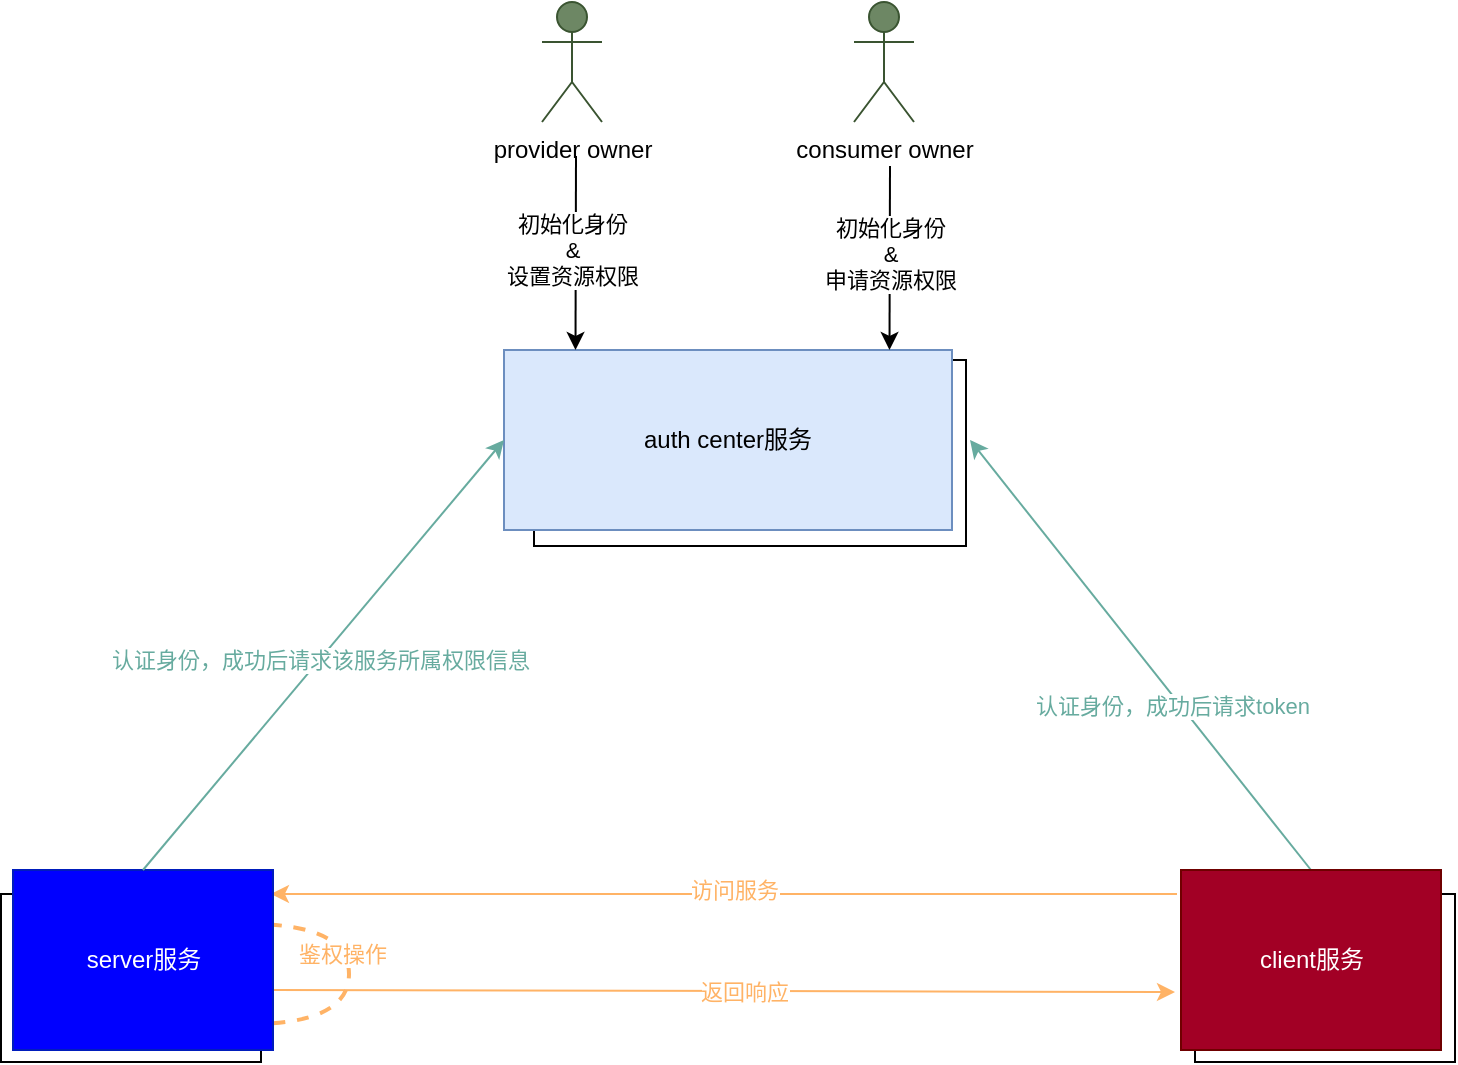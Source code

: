<mxfile version="15.2.1" type="github">
  <diagram id="Rt_aOJDZjldqN0n_Yfco" name="第 1 页">
    <mxGraphModel dx="1426" dy="749" grid="0" gridSize="10" guides="1" tooltips="1" connect="1" arrows="1" fold="1" page="1" pageScale="1" pageWidth="827" pageHeight="1169" math="0" shadow="0">
      <root>
        <mxCell id="0" />
        <mxCell id="1" parent="0" />
        <mxCell id="FW1CljVprD20GtqrH7NL-65" value="" style="rounded=0;whiteSpace=wrap;html=1;fillColor=#FFFFFF;" vertex="1" parent="1">
          <mxGeometry x="331" y="237" width="216" height="93" as="geometry" />
        </mxCell>
        <mxCell id="FW1CljVprD20GtqrH7NL-64" value="" style="rounded=0;whiteSpace=wrap;html=1;fillColor=#FFFFFF;" vertex="1" parent="1">
          <mxGeometry x="64.5" y="504" width="130" height="84" as="geometry" />
        </mxCell>
        <mxCell id="FW1CljVprD20GtqrH7NL-63" value="" style="rounded=0;whiteSpace=wrap;html=1;fillColor=#FFFFFF;" vertex="1" parent="1">
          <mxGeometry x="661.5" y="504" width="130" height="84" as="geometry" />
        </mxCell>
        <mxCell id="FW1CljVprD20GtqrH7NL-1" value="auth center服务" style="rounded=0;whiteSpace=wrap;html=1;fillColor=#dae8fc;strokeColor=#6c8ebf;" vertex="1" parent="1">
          <mxGeometry x="316" y="232" width="224" height="90" as="geometry" />
        </mxCell>
        <mxCell id="FW1CljVprD20GtqrH7NL-10" style="edgeStyle=none;rounded=0;orthogonalLoop=1;jettySize=auto;html=1;entryX=0.992;entryY=0.133;entryDx=0;entryDy=0;entryPerimeter=0;strokeColor=#FFB366;" edge="1" parent="1" target="FW1CljVprD20GtqrH7NL-4">
          <mxGeometry relative="1" as="geometry">
            <mxPoint x="652.5" y="504" as="sourcePoint" />
            <mxPoint x="206.5" y="501" as="targetPoint" />
            <Array as="points">
              <mxPoint x="462.5" y="504" />
            </Array>
          </mxGeometry>
        </mxCell>
        <mxCell id="FW1CljVprD20GtqrH7NL-11" value="&lt;font color=&quot;#ffb366&quot;&gt;访问服务&lt;/font&gt;" style="edgeLabel;html=1;align=center;verticalAlign=middle;resizable=0;points=[];fontColor=#A20025;" vertex="1" connectable="0" parent="FW1CljVprD20GtqrH7NL-10">
          <mxGeometry x="0.14" relative="1" as="geometry">
            <mxPoint x="36" y="-2" as="offset" />
          </mxGeometry>
        </mxCell>
        <mxCell id="FW1CljVprD20GtqrH7NL-78" style="edgeStyle=none;rounded=0;orthogonalLoop=1;jettySize=auto;html=1;fontColor=#000000;startArrow=none;startFill=0;strokeColor=#67AB9F;strokeWidth=1;exitX=0.5;exitY=0;exitDx=0;exitDy=0;" edge="1" parent="1" source="FW1CljVprD20GtqrH7NL-3">
          <mxGeometry relative="1" as="geometry">
            <mxPoint x="549" y="277" as="targetPoint" />
          </mxGeometry>
        </mxCell>
        <mxCell id="FW1CljVprD20GtqrH7NL-79" value="&lt;font color=&quot;#67ab9f&quot;&gt;认证身份，成功后请求token&lt;/font&gt;" style="edgeLabel;html=1;align=center;verticalAlign=middle;resizable=0;points=[];fontColor=#000000;" vertex="1" connectable="0" parent="FW1CljVprD20GtqrH7NL-78">
          <mxGeometry x="0.084" relative="1" as="geometry">
            <mxPoint x="23" y="34" as="offset" />
          </mxGeometry>
        </mxCell>
        <mxCell id="FW1CljVprD20GtqrH7NL-3" value="client服务" style="rounded=0;whiteSpace=wrap;html=1;fillColor=#a20025;strokeColor=#6F0000;fontColor=#ffffff;" vertex="1" parent="1">
          <mxGeometry x="654.5" y="492" width="130" height="90" as="geometry" />
        </mxCell>
        <mxCell id="FW1CljVprD20GtqrH7NL-15" style="edgeStyle=none;rounded=0;orthogonalLoop=1;jettySize=auto;html=1;exitX=1;exitY=0.667;exitDx=0;exitDy=0;exitPerimeter=0;strokeColor=#FFB366;" edge="1" parent="1" source="FW1CljVprD20GtqrH7NL-4">
          <mxGeometry relative="1" as="geometry">
            <mxPoint x="206.5" y="552.5" as="sourcePoint" />
            <mxPoint x="651.5" y="553" as="targetPoint" />
          </mxGeometry>
        </mxCell>
        <mxCell id="FW1CljVprD20GtqrH7NL-16" value="&lt;font color=&quot;#ffb366&quot;&gt;返回响应&lt;/font&gt;" style="edgeLabel;html=1;align=center;verticalAlign=middle;resizable=0;points=[];fontColor=#0000FF;" vertex="1" connectable="0" parent="FW1CljVprD20GtqrH7NL-15">
          <mxGeometry x="-0.215" y="3" relative="1" as="geometry">
            <mxPoint x="58" y="3" as="offset" />
          </mxGeometry>
        </mxCell>
        <mxCell id="FW1CljVprD20GtqrH7NL-18" value="" style="endArrow=none;dashed=1;html=1;strokeWidth=2;edgeStyle=orthogonalEdgeStyle;curved=1;strokeColor=#FFB366;" edge="1" parent="1">
          <mxGeometry width="50" height="50" relative="1" as="geometry">
            <mxPoint x="188.5" y="569" as="sourcePoint" />
            <mxPoint x="188.5" y="519" as="targetPoint" />
            <Array as="points">
              <mxPoint x="238.5" y="569" />
              <mxPoint x="238.5" y="519" />
            </Array>
          </mxGeometry>
        </mxCell>
        <mxCell id="FW1CljVprD20GtqrH7NL-19" value="&lt;font color=&quot;#ffb366&quot;&gt;鉴权操作&lt;/font&gt;" style="edgeLabel;html=1;align=center;verticalAlign=middle;resizable=0;points=[];fontColor=#0000FF;" vertex="1" connectable="0" parent="FW1CljVprD20GtqrH7NL-18">
          <mxGeometry x="0.133" y="4" relative="1" as="geometry">
            <mxPoint as="offset" />
          </mxGeometry>
        </mxCell>
        <mxCell id="FW1CljVprD20GtqrH7NL-4" value="server服务" style="rounded=0;whiteSpace=wrap;html=1;fillColor=#0000FF;strokeColor=#001DBC;fontColor=#ffffff;" vertex="1" parent="1">
          <mxGeometry x="70.5" y="492" width="130" height="90" as="geometry" />
        </mxCell>
        <mxCell id="FW1CljVprD20GtqrH7NL-67" style="edgeStyle=none;rounded=0;orthogonalLoop=1;jettySize=auto;html=1;entryX=0.25;entryY=0;entryDx=0;entryDy=0;startArrow=none;startFill=0;strokeWidth=1;strokeColor=#000000;" edge="1" parent="1">
          <mxGeometry relative="1" as="geometry">
            <mxPoint x="352" y="135" as="sourcePoint" />
            <mxPoint x="351.75" y="232" as="targetPoint" />
          </mxGeometry>
        </mxCell>
        <mxCell id="FW1CljVprD20GtqrH7NL-75" value="初始化身份&lt;br&gt;&amp;amp;&lt;br&gt;设置资源权限" style="edgeLabel;html=1;align=center;verticalAlign=middle;resizable=0;points=[];fontColor=#000000;" vertex="1" connectable="0" parent="FW1CljVprD20GtqrH7NL-67">
          <mxGeometry x="-0.029" y="-2" relative="1" as="geometry">
            <mxPoint as="offset" />
          </mxGeometry>
        </mxCell>
        <mxCell id="FW1CljVprD20GtqrH7NL-32" value="&lt;font color=&quot;#000000&quot;&gt;provider owner&lt;/font&gt;" style="shape=umlActor;verticalLabelPosition=bottom;verticalAlign=top;html=1;outlineConnect=0;fillColor=#6d8764;strokeColor=#3A5431;fontColor=#ffffff;" vertex="1" parent="1">
          <mxGeometry x="335" y="58" width="30" height="60" as="geometry" />
        </mxCell>
        <mxCell id="FW1CljVprD20GtqrH7NL-70" style="edgeStyle=none;rounded=0;orthogonalLoop=1;jettySize=auto;html=1;entryX=0.25;entryY=0;entryDx=0;entryDy=0;startArrow=none;startFill=0;strokeWidth=1;strokeColor=#000000;" edge="1" parent="1">
          <mxGeometry relative="1" as="geometry">
            <mxPoint x="509" y="140" as="sourcePoint" />
            <mxPoint x="508.75" y="232" as="targetPoint" />
          </mxGeometry>
        </mxCell>
        <mxCell id="FW1CljVprD20GtqrH7NL-76" value="&lt;font color=&quot;#000000&quot;&gt;初始化身份&lt;br&gt;&amp;amp;&lt;br&gt;申请资源权限&lt;/font&gt;" style="edgeLabel;html=1;align=center;verticalAlign=middle;resizable=0;points=[];fontColor=#A20025;" vertex="1" connectable="0" parent="FW1CljVprD20GtqrH7NL-70">
          <mxGeometry x="-0.059" relative="1" as="geometry">
            <mxPoint as="offset" />
          </mxGeometry>
        </mxCell>
        <mxCell id="FW1CljVprD20GtqrH7NL-71" value="&lt;font color=&quot;#000000&quot;&gt;consumer owner&lt;/font&gt;" style="shape=umlActor;verticalLabelPosition=bottom;verticalAlign=top;html=1;outlineConnect=0;fillColor=#6d8764;strokeColor=#3A5431;fontColor=#ffffff;" vertex="1" parent="1">
          <mxGeometry x="491" y="58" width="30" height="60" as="geometry" />
        </mxCell>
        <mxCell id="FW1CljVprD20GtqrH7NL-80" value="&lt;font color=&quot;#67ab9f&quot;&gt;认证身份，成功后请求该服务所属权限信息&lt;/font&gt;" style="edgeStyle=none;rounded=0;orthogonalLoop=1;jettySize=auto;html=1;exitX=0.5;exitY=0;exitDx=0;exitDy=0;entryX=0;entryY=0.5;entryDx=0;entryDy=0;strokeColor=#67AB9F;startArrow=none;startFill=0;" edge="1" parent="1" source="FW1CljVprD20GtqrH7NL-4" target="FW1CljVprD20GtqrH7NL-1">
          <mxGeometry x="-0.023" relative="1" as="geometry">
            <mxPoint x="75" y="372" as="sourcePoint" />
            <mxPoint x="242" y="281" as="targetPoint" />
            <mxPoint as="offset" />
          </mxGeometry>
        </mxCell>
      </root>
    </mxGraphModel>
  </diagram>
</mxfile>
